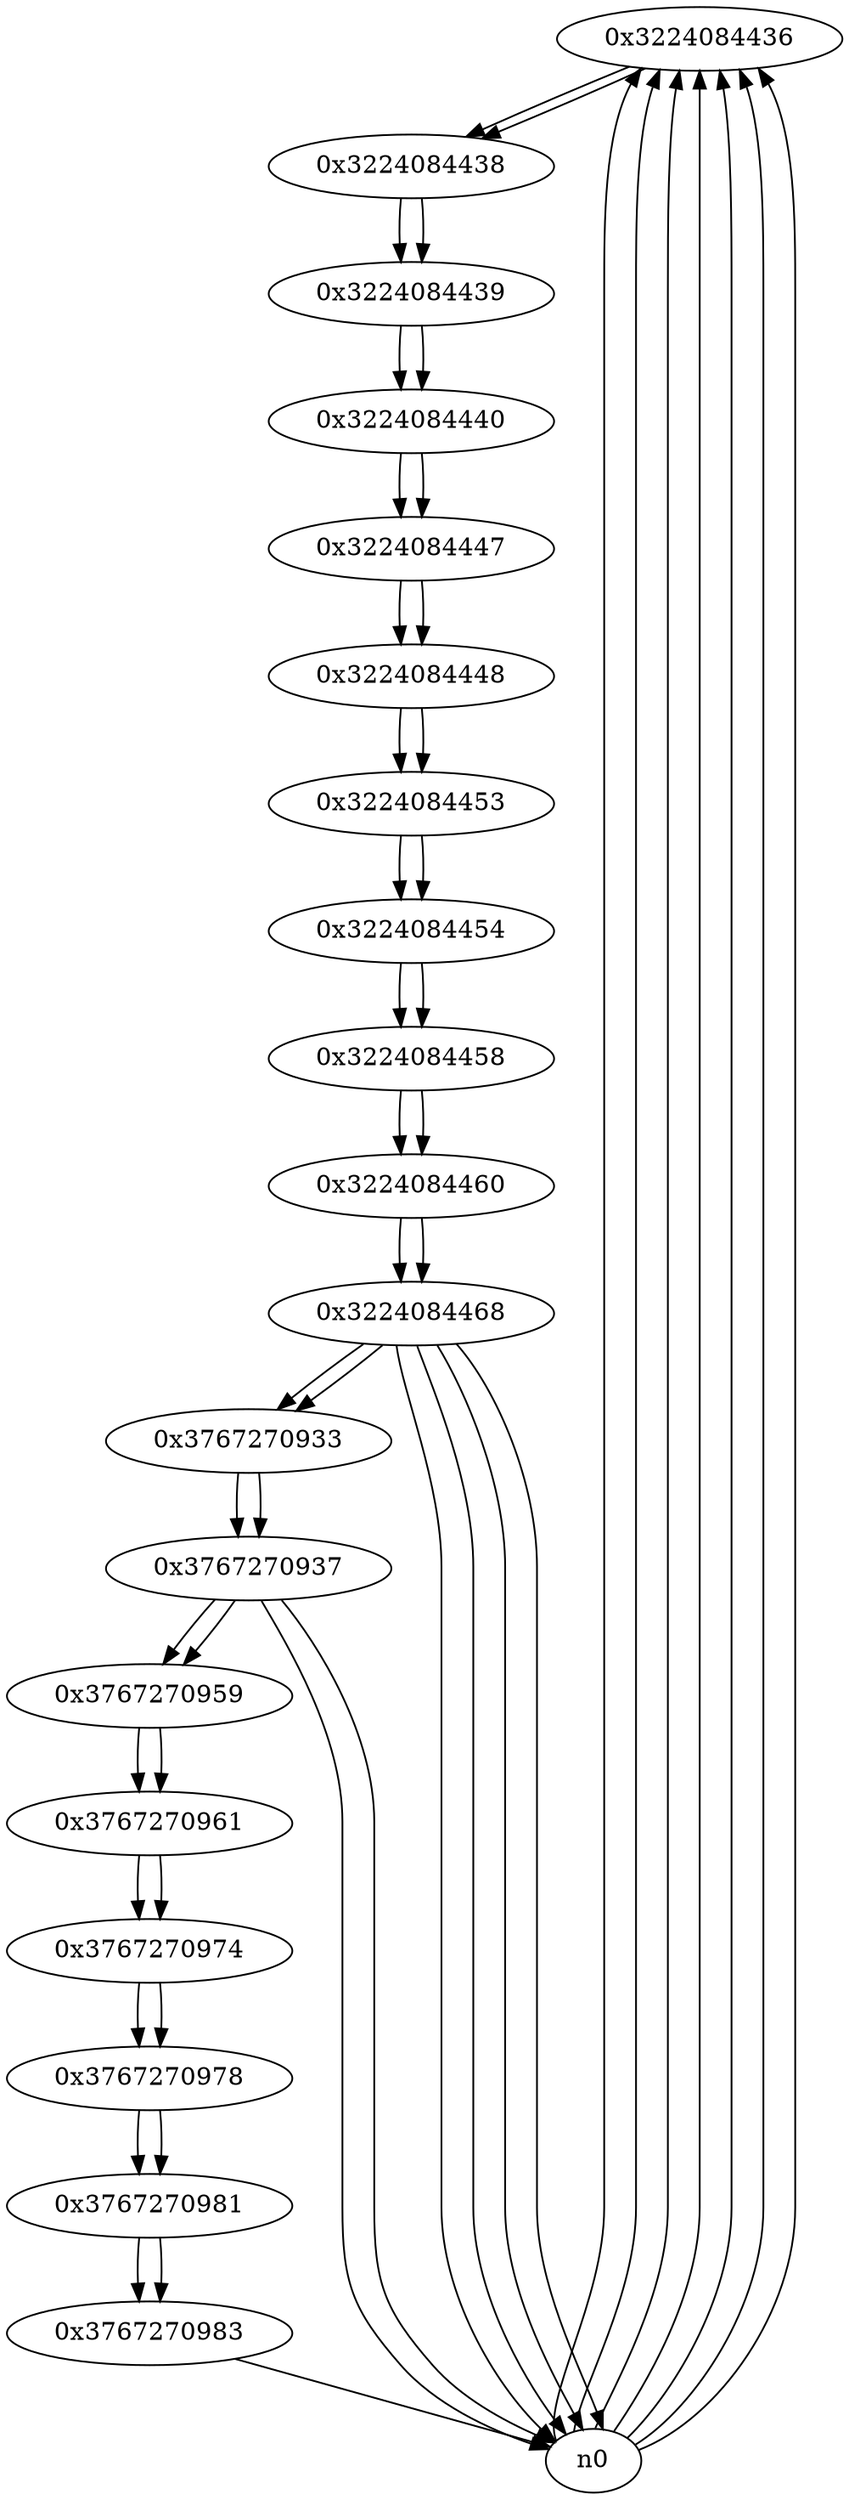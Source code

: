 digraph G{
/* nodes */
  n1 [label="0x3224084436"]
  n2 [label="0x3224084438"]
  n3 [label="0x3224084439"]
  n4 [label="0x3224084440"]
  n5 [label="0x3224084447"]
  n6 [label="0x3224084448"]
  n7 [label="0x3224084453"]
  n8 [label="0x3224084454"]
  n9 [label="0x3224084458"]
  n10 [label="0x3224084460"]
  n11 [label="0x3224084468"]
  n12 [label="0x3767270933"]
  n13 [label="0x3767270937"]
  n14 [label="0x3767270959"]
  n15 [label="0x3767270961"]
  n16 [label="0x3767270974"]
  n17 [label="0x3767270978"]
  n18 [label="0x3767270981"]
  n19 [label="0x3767270983"]
/* edges */
n1 -> n2;
n0 -> n1;
n0 -> n1;
n0 -> n1;
n0 -> n1;
n0 -> n1;
n0 -> n1;
n0 -> n1;
n2 -> n3;
n1 -> n2;
n3 -> n4;
n2 -> n3;
n4 -> n5;
n3 -> n4;
n5 -> n6;
n4 -> n5;
n6 -> n7;
n5 -> n6;
n7 -> n8;
n6 -> n7;
n8 -> n9;
n7 -> n8;
n9 -> n10;
n8 -> n9;
n10 -> n11;
n9 -> n10;
n11 -> n0;
n11 -> n0;
n11 -> n12;
n11 -> n0;
n11 -> n0;
n10 -> n11;
n12 -> n13;
n11 -> n12;
n13 -> n14;
n13 -> n0;
n13 -> n0;
n12 -> n13;
n14 -> n15;
n13 -> n14;
n15 -> n16;
n14 -> n15;
n16 -> n17;
n15 -> n16;
n17 -> n18;
n16 -> n17;
n18 -> n19;
n17 -> n18;
n19 -> n0;
n18 -> n19;
}
